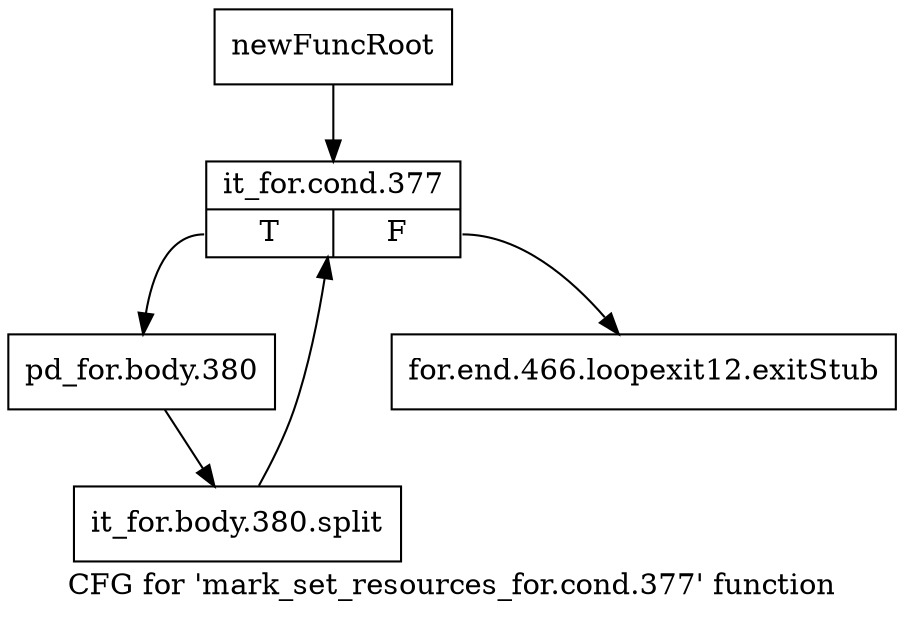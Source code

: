 digraph "CFG for 'mark_set_resources_for.cond.377' function" {
	label="CFG for 'mark_set_resources_for.cond.377' function";

	Node0xc035e60 [shape=record,label="{newFuncRoot}"];
	Node0xc035e60 -> Node0xc035f00;
	Node0xc035eb0 [shape=record,label="{for.end.466.loopexit12.exitStub}"];
	Node0xc035f00 [shape=record,label="{it_for.cond.377|{<s0>T|<s1>F}}"];
	Node0xc035f00:s0 -> Node0xc035f50;
	Node0xc035f00:s1 -> Node0xc035eb0;
	Node0xc035f50 [shape=record,label="{pd_for.body.380}"];
	Node0xc035f50 -> Node0xfa09330;
	Node0xfa09330 [shape=record,label="{it_for.body.380.split}"];
	Node0xfa09330 -> Node0xc035f00;
}
